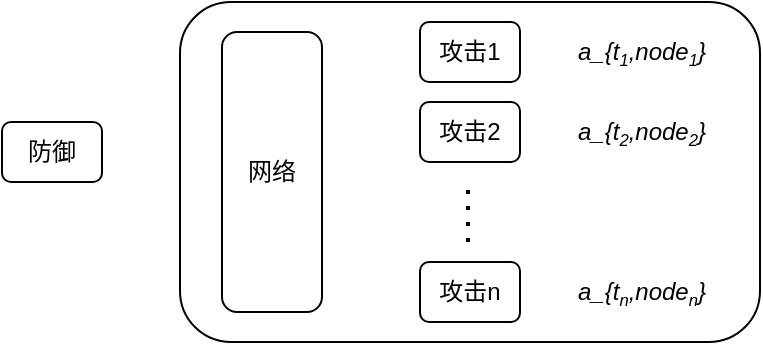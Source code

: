 <mxfile version="14.8.1" type="github">
  <diagram id="KAZm05Sm-PhzG9RKhNph" name="Page-1">
    <mxGraphModel dx="873" dy="462" grid="1" gridSize="10" guides="1" tooltips="1" connect="1" arrows="1" fold="1" page="1" pageScale="1" pageWidth="827" pageHeight="1169" math="0" shadow="0">
      <root>
        <mxCell id="0" />
        <mxCell id="1" parent="0" />
        <mxCell id="1gXMjl1y4tyzaUeLnTLn-1" value="防御" style="rounded=1;whiteSpace=wrap;html=1;" vertex="1" parent="1">
          <mxGeometry x="180" y="460" width="50" height="30" as="geometry" />
        </mxCell>
        <mxCell id="1gXMjl1y4tyzaUeLnTLn-2" value="" style="rounded=1;whiteSpace=wrap;html=1;" vertex="1" parent="1">
          <mxGeometry x="269" y="400" width="290" height="170" as="geometry" />
        </mxCell>
        <mxCell id="1gXMjl1y4tyzaUeLnTLn-3" value="网络" style="rounded=1;whiteSpace=wrap;html=1;" vertex="1" parent="1">
          <mxGeometry x="290" y="415" width="50" height="140" as="geometry" />
        </mxCell>
        <mxCell id="1gXMjl1y4tyzaUeLnTLn-4" value="攻击1" style="rounded=1;whiteSpace=wrap;html=1;" vertex="1" parent="1">
          <mxGeometry x="389" y="410" width="50" height="30" as="geometry" />
        </mxCell>
        <mxCell id="1gXMjl1y4tyzaUeLnTLn-5" value="攻击2" style="rounded=1;whiteSpace=wrap;html=1;" vertex="1" parent="1">
          <mxGeometry x="389" y="450" width="50" height="30" as="geometry" />
        </mxCell>
        <mxCell id="1gXMjl1y4tyzaUeLnTLn-7" value="" style="endArrow=none;dashed=1;html=1;dashPattern=1 3;strokeWidth=2;" edge="1" parent="1">
          <mxGeometry width="50" height="50" relative="1" as="geometry">
            <mxPoint x="413" y="520" as="sourcePoint" />
            <mxPoint x="413" y="490" as="targetPoint" />
          </mxGeometry>
        </mxCell>
        <mxCell id="1gXMjl1y4tyzaUeLnTLn-8" value="攻击n" style="rounded=1;whiteSpace=wrap;html=1;" vertex="1" parent="1">
          <mxGeometry x="389" y="530" width="50" height="30" as="geometry" />
        </mxCell>
        <mxCell id="1gXMjl1y4tyzaUeLnTLn-9" value="&lt;i&gt;a_{t&lt;span style=&quot;font-size: 10px&quot;&gt;&lt;sub&gt;1&lt;/sub&gt;&lt;/span&gt;,node&lt;span style=&quot;font-size: 10px&quot;&gt;&lt;sub&gt;1&lt;/sub&gt;&lt;/span&gt;}&lt;/i&gt;" style="text;html=1;strokeColor=none;fillColor=none;align=center;verticalAlign=middle;whiteSpace=wrap;rounded=0;" vertex="1" parent="1">
          <mxGeometry x="460" y="415" width="80" height="20" as="geometry" />
        </mxCell>
        <mxCell id="1gXMjl1y4tyzaUeLnTLn-10" value="&lt;i&gt;a_{t&lt;span style=&quot;font-size: 10px&quot;&gt;&lt;sub&gt;2&lt;/sub&gt;&lt;/span&gt;,node&lt;span style=&quot;font-size: 10px&quot;&gt;&lt;sub&gt;2&lt;/sub&gt;&lt;/span&gt;}&lt;/i&gt;" style="text;html=1;strokeColor=none;fillColor=none;align=center;verticalAlign=middle;whiteSpace=wrap;rounded=0;" vertex="1" parent="1">
          <mxGeometry x="460" y="455" width="80" height="20" as="geometry" />
        </mxCell>
        <mxCell id="1gXMjl1y4tyzaUeLnTLn-11" value="&lt;i&gt;a_{t&lt;span style=&quot;font-size: 10px&quot;&gt;&lt;sub&gt;n&lt;/sub&gt;&lt;/span&gt;,node&lt;span style=&quot;font-size: 10px&quot;&gt;&lt;sub&gt;n&lt;/sub&gt;&lt;/span&gt;}&lt;/i&gt;" style="text;html=1;strokeColor=none;fillColor=none;align=center;verticalAlign=middle;whiteSpace=wrap;rounded=0;" vertex="1" parent="1">
          <mxGeometry x="460" y="535" width="80" height="20" as="geometry" />
        </mxCell>
      </root>
    </mxGraphModel>
  </diagram>
</mxfile>
